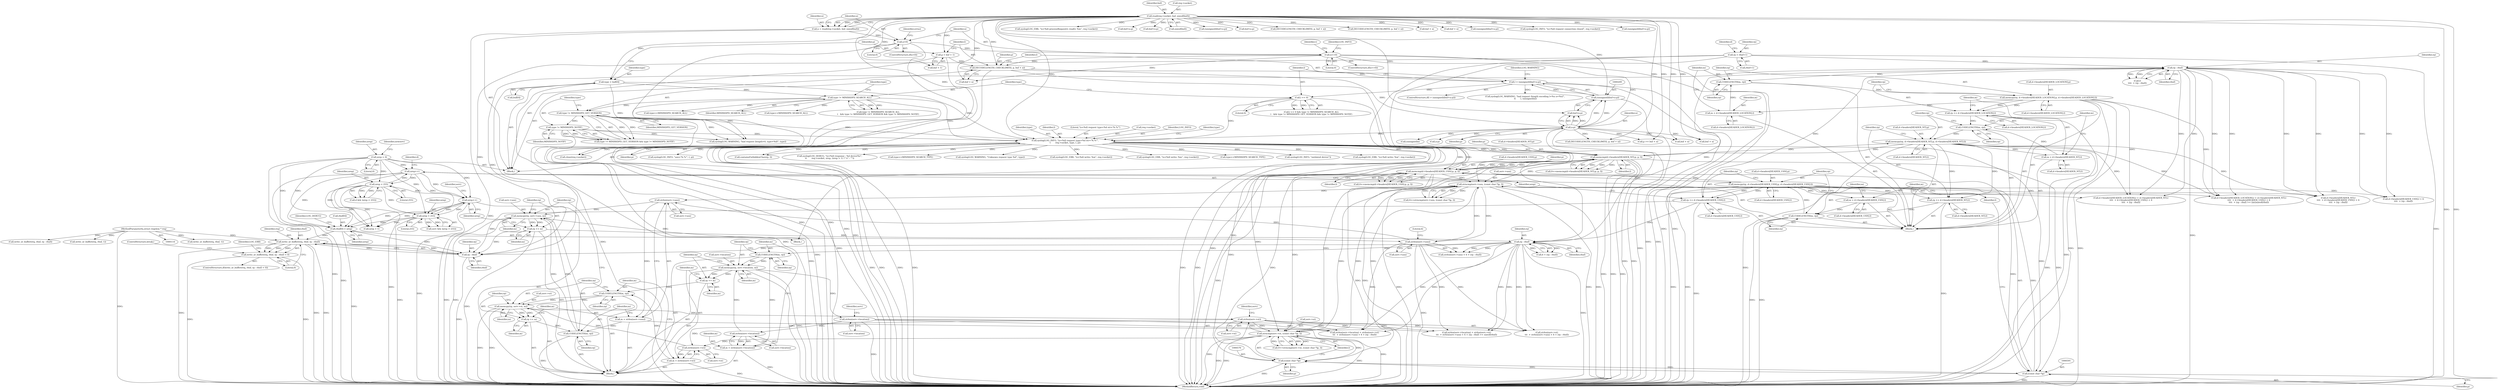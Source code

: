 digraph "0_miniupnp_b238cade9a173c6f751a34acf8ccff838a62aa47@API" {
"1000674" [label="(Call,write_or_buffer(req, rbuf, rp - rbuf))"];
"1000115" [label="(MethodParameterIn,struct reqelem * req)"];
"1000654" [label="(Call,rbuf[0] = nrep)"];
"1000512" [label="(Call,nrep++)"];
"1000310" [label="(Call,nrep < 255)"];
"1000130" [label="(Call,nrep = 0)"];
"1000527" [label="(Call,nrep < 255)"];
"1000652" [label="(Call,nrep++)"];
"1000677" [label="(Call,rp - rbuf)"];
"1000649" [label="(Call,rp += m)"];
"1000643" [label="(Call,memcpy(rp, serv->usn, m))"];
"1000640" [label="(Call,CODELENGTH(m, rp))"];
"1000634" [label="(Call,m = strlen(serv->usn))"];
"1000636" [label="(Call,strlen(serv->usn))"];
"1000586" [label="(Call,strncmp(serv->usn, (const char *)p, l))"];
"1000551" [label="(Call,strlen(serv->usn))"];
"1000590" [label="(Call,(const char *)p)"];
"1000575" [label="(Call,(const char *)p)"];
"1000246" [label="(Call,syslog(LOG_INFO, \"(s=%d) request type=%d str='%.*s'\",\n\t       req->socket, type, l, p))"];
"1000141" [label="(Call,read(req->socket, buf, sizeof(buf)))"];
"1000237" [label="(Call,type != MINISSDPD_NOTIF)"];
"1000234" [label="(Call,type != MINISSDPD_GET_VERSION)"];
"1000230" [label="(Call,type != MINISSDPD_SEARCH_ALL)"];
"1000189" [label="(Call,type = buf[0])"];
"1000226" [label="(Call,l == 0)"];
"1000206" [label="(Call,l > (unsigned)(buf+n-p))"];
"1000199" [label="(Call,DECODELENGTH_CHECKLIMIT(l, p, buf + n))"];
"1000194" [label="(Call,p = buf + 1)"];
"1000174" [label="(Call,n==0)"];
"1000149" [label="(Call,n<0)"];
"1000139" [label="(Call,n = read(req->socket, buf, sizeof(buf)))"];
"1000208" [label="(Call,(unsigned)(buf+n-p))"];
"1000212" [label="(Call,n-p)"];
"1000370" [label="(Call,memcmp(d->headers[HEADER_NT].p, p, l))"];
"1000450" [label="(Call,memcpy(rp, d->headers[HEADER_NT].p, d->headers[HEADER_NT].l))"];
"1000447" [label="(Call,CODELENGTH(m, rp))"];
"1000438" [label="(Call,m = d->headers[HEADER_NT].l)"];
"1000429" [label="(Call,rp += d->headers[HEADER_LOCATION].l)"];
"1000413" [label="(Call,memcpy(rp, d->headers[HEADER_LOCATION].p, d->headers[HEADER_LOCATION].l))"];
"1000410" [label="(Call,CODELENGTH(m, rp))"];
"1000401" [label="(Call,m = d->headers[HEADER_LOCATION].l)"];
"1000354" [label="(Call,rp - rbuf)"];
"1000302" [label="(Call,rp = rbuf+1)"];
"1000503" [label="(Call,rp += d->headers[HEADER_USN].l)"];
"1000487" [label="(Call,memcpy(rp, d->headers[HEADER_USN].p, d->headers[HEADER_USN].l))"];
"1000484" [label="(Call,CODELENGTH(m, rp))"];
"1000475" [label="(Call,m = d->headers[HEADER_USN].l)"];
"1000466" [label="(Call,rp += d->headers[HEADER_NT].l)"];
"1000387" [label="(Call,memcmp(d->headers[HEADER_USN].p, p, l))"];
"1000571" [label="(Call,strncmp(serv->st, (const char *)p, l))"];
"1000546" [label="(Call,strlen(serv->st))"];
"1000625" [label="(Call,memcpy(rp, serv->st, m))"];
"1000622" [label="(Call,CODELENGTH(m, rp))"];
"1000616" [label="(Call,m = strlen(serv->st))"];
"1000618" [label="(Call,strlen(serv->st))"];
"1000613" [label="(Call,rp += m)"];
"1000607" [label="(Call,memcpy(rp, serv->location, m))"];
"1000604" [label="(Call,CODELENGTH(m, rp))"];
"1000598" [label="(Call,m = strlen(serv->location))"];
"1000600" [label="(Call,strlen(serv->location))"];
"1000541" [label="(Call,strlen(serv->location))"];
"1000557" [label="(Call,rp - rbuf)"];
"1000631" [label="(Call,rp += m)"];
"1000673" [label="(Call,write_or_buffer(req, rbuf, rp - rbuf) < 0)"];
"1000503" [label="(Call,rp += d->headers[HEADER_USN].l)"];
"1000303" [label="(Identifier,rp)"];
"1001144" [label="(MethodReturn,void)"];
"1000451" [label="(Identifier,rp)"];
"1000513" [label="(Identifier,nrep)"];
"1000755" [label="(Call,buf + n)"];
"1000400" [label="(Block,)"];
"1000679" [label="(Identifier,rbuf)"];
"1000637" [label="(Call,serv->usn)"];
"1000371" [label="(Call,d->headers[HEADER_NT].p)"];
"1000710" [label="(Call,containsForbiddenChars(p, l))"];
"1000195" [label="(Identifier,p)"];
"1000202" [label="(Call,buf + n)"];
"1000115" [label="(MethodParameterIn,struct reqelem * req)"];
"1000632" [label="(Identifier,rp)"];
"1000598" [label="(Call,m = strlen(serv->location))"];
"1000653" [label="(Identifier,nrep)"];
"1000191" [label="(Call,buf[0])"];
"1000200" [label="(Identifier,l)"];
"1000397" [label="(Call,type==MINISSDPD_SEARCH_ALL)"];
"1000448" [label="(Identifier,m)"];
"1000336" [label="(Call,d->headers[HEADER_NT].l\n\t\t\t\t  + d->headers[HEADER_USN].l + 6\n\t\t\t\t  + (rp - rbuf))"];
"1000616" [label="(Call,m = strlen(serv->st))"];
"1000166" [label="(Call,syslog(LOG_ERR, \"(s=%d) processRequest(): read(): %m\", req->socket))"];
"1000354" [label="(Call,rp - rbuf)"];
"1000466" [label="(Call,rp += d->headers[HEADER_NT].l)"];
"1000572" [label="(Call,serv->st)"];
"1000541" [label="(Call,strlen(serv->location))"];
"1000912" [label="(Call,buf+n-p)"];
"1000578" [label="(Identifier,l)"];
"1000231" [label="(Identifier,type)"];
"1000606" [label="(Identifier,rp)"];
"1000667" [label="(Call,nrep > 1)"];
"1000214" [label="(Identifier,p)"];
"1000515" [label="(Identifier,d)"];
"1000640" [label="(Call,CODELENGTH(m, rp))"];
"1000642" [label="(Identifier,rp)"];
"1000636" [label="(Call,strlen(serv->usn))"];
"1000220" [label="(Call,(unsigned)n)"];
"1000558" [label="(Identifier,rp)"];
"1000689" [label="(ControlStructure,break;)"];
"1000676" [label="(Identifier,rbuf)"];
"1000776" [label="(Call,n-p)"];
"1000328" [label="(Call,d->headers[HEADER_LOCATION].l + d->headers[HEADER_NT].l\n\t\t\t\t  + d->headers[HEADER_USN].l + 6\n\t\t\t\t  + (rp - rbuf))"];
"1000449" [label="(Identifier,rp)"];
"1000176" [label="(Literal,0)"];
"1000774" [label="(Call,buf+n-p)"];
"1000613" [label="(Call,rp += m)"];
"1000308" [label="(Call,d && (nrep < 255))"];
"1000190" [label="(Identifier,type)"];
"1000608" [label="(Identifier,rp)"];
"1000599" [label="(Identifier,m)"];
"1000140" [label="(Identifier,n)"];
"1000658" [label="(Identifier,nrep)"];
"1000512" [label="(Call,nrep++)"];
"1000587" [label="(Call,serv->usn)"];
"1000146" [label="(Call,sizeof(buf))"];
"1000548" [label="(Identifier,serv)"];
"1000241" [label="(Call,syslog(LOG_WARNING, \"bad request (length=0, type=%d)\", type))"];
"1000236" [label="(Identifier,MINISSDPD_GET_VERSION)"];
"1000312" [label="(Literal,255)"];
"1000252" [label="(Identifier,type)"];
"1000593" [label="(Identifier,l)"];
"1000659" [label="(Call,syslog(LOG_DEBUG, \"(s=%d) response : %d device%s\",\n\t\t       req->socket, nrep, (nrep > 1) ? \"s\" : \"\"))"];
"1000145" [label="(Identifier,buf)"];
"1000772" [label="(Call,(unsigned)(buf+n-p))"];
"1000487" [label="(Call,memcpy(rp, d->headers[HEADER_USN].p, d->headers[HEADER_USN].l))"];
"1000553" [label="(Identifier,serv)"];
"1000189" [label="(Call,type = buf[0])"];
"1000674" [label="(Call,write_or_buffer(req, rbuf, rp - rbuf))"];
"1000843" [label="(Call,buf+n-p)"];
"1000832" [label="(Call,DECODELENGTH_CHECKLIMIT(l, p, buf + n))"];
"1000678" [label="(Identifier,rp)"];
"1001094" [label="(Call,write_or_buffer(req, rbuf, 1))"];
"1000365" [label="(Call,type==MINISSDPD_SEARCH_TYPE)"];
"1000623" [label="(Identifier,m)"];
"1000186" [label="(Identifier,t)"];
"1000634" [label="(Call,m = strlen(serv->usn))"];
"1000547" [label="(Call,serv->st)"];
"1000545" [label="(Call,strlen(serv->st)\n\t\t\t  + strlen(serv->usn) + 6 + (rp - rbuf))"];
"1000753" [label="(Call,p >= buf + n)"];
"1000766" [label="(Call,buf + n)"];
"1000228" [label="(Literal,0)"];
"1000569" [label="(Call,0==strncmp(serv->st, (const char *)p, l))"];
"1000156" [label="(Identifier,errno)"];
"1000410" [label="(Call,CODELENGTH(m, rp))"];
"1000605" [label="(Identifier,m)"];
"1000212" [label="(Call,n-p)"];
"1000311" [label="(Identifier,nrep)"];
"1000401" [label="(Call,m = d->headers[HEADER_LOCATION].l)"];
"1000901" [label="(Call,DECODELENGTH_CHECKLIMIT(l, p, buf + n))"];
"1000226" [label="(Call,l == 0)"];
"1000194" [label="(Call,p = buf + 1)"];
"1000430" [label="(Identifier,rp)"];
"1000505" [label="(Call,d->headers[HEADER_USN].l)"];
"1000575" [label="(Call,(const char *)p)"];
"1000179" [label="(Identifier,LOG_INFO)"];
"1000559" [label="(Identifier,rbuf)"];
"1001083" [label="(Call,syslog(LOG_WARNING, \"Unknown request type %d\", type))"];
"1000590" [label="(Call,(const char *)p)"];
"1000630" [label="(Identifier,m)"];
"1000283" [label="(Call,write_or_buffer(req, rbuf, rp - rbuf))"];
"1000649" [label="(Call,rp += m)"];
"1000609" [label="(Call,serv->location)"];
"1000225" [label="(Call,l == 0 && type != MINISSDPD_SEARCH_ALL\n\t   && type != MINISSDPD_GET_VERSION && type != MINISSDPD_NOTIF)"];
"1000525" [label="(Call,serv && (nrep < 255))"];
"1000412" [label="(Identifier,rp)"];
"1000485" [label="(Identifier,m)"];
"1000450" [label="(Call,memcpy(rp, d->headers[HEADER_NT].p, d->headers[HEADER_NT].l))"];
"1000586" [label="(Call,strncmp(serv->usn, (const char *)p, l))"];
"1001063" [label="(Call,write_or_buffer(req, rbuf, 1))"];
"1000422" [label="(Call,d->headers[HEADER_LOCATION].l)"];
"1000253" [label="(Identifier,l)"];
"1000415" [label="(Call,d->headers[HEADER_LOCATION].p)"];
"1000257" [label="(Block,)"];
"1000175" [label="(Identifier,n)"];
"1000344" [label="(Call,d->headers[HEADER_USN].l + 6\n\t\t\t\t  + (rp - rbuf))"];
"1000680" [label="(Literal,0)"];
"1000388" [label="(Call,d->headers[HEADER_USN].p)"];
"1000631" [label="(Call,rp += m)"];
"1000229" [label="(Call,type != MINISSDPD_SEARCH_ALL\n\t   && type != MINISSDPD_GET_VERSION && type != MINISSDPD_NOTIF)"];
"1000151" [label="(Literal,0)"];
"1000672" [label="(ControlStructure,if(write_or_buffer(req, rbuf, rp - rbuf) < 0))"];
"1000529" [label="(Literal,255)"];
"1000248" [label="(Literal,\"(s=%d) request type=%d str='%.*s'\")"];
"1000130" [label="(Call,nrep = 0)"];
"1000396" [label="(Identifier,l)"];
"1000132" [label="(Literal,0)"];
"1000205" [label="(ControlStructure,if(l > (unsigned)(buf+n-p)))"];
"1000217" [label="(Identifier,LOG_WARNING)"];
"1000551" [label="(Call,strlen(serv->usn))"];
"1000527" [label="(Call,nrep < 255)"];
"1000594" [label="(Call,type==MINISSDPD_SEARCH_ALL)"];
"1000302" [label="(Call,rp = rbuf+1)"];
"1000633" [label="(Identifier,m)"];
"1000597" [label="(Block,)"];
"1000600" [label="(Call,strlen(serv->location))"];
"1000370" [label="(Call,memcmp(d->headers[HEADER_NT].p, p, l))"];
"1000238" [label="(Identifier,type)"];
"1000601" [label="(Call,serv->location)"];
"1000556" [label="(Literal,6)"];
"1000584" [label="(Call,0==strncmp(serv->usn, (const char *)p, l))"];
"1000835" [label="(Call,buf + n)"];
"1000304" [label="(Call,rbuf+1)"];
"1000131" [label="(Identifier,nrep)"];
"1000438" [label="(Call,m = d->headers[HEADER_NT].l)"];
"1000230" [label="(Call,type != MINISSDPD_SEARCH_ALL)"];
"1000645" [label="(Call,serv->usn)"];
"1000660" [label="(Identifier,LOG_DEBUG)"];
"1000150" [label="(Identifier,n)"];
"1000476" [label="(Identifier,m)"];
"1000904" [label="(Call,buf + n)"];
"1000617" [label="(Identifier,m)"];
"1000227" [label="(Identifier,l)"];
"1000411" [label="(Identifier,m)"];
"1000429" [label="(Call,rp += d->headers[HEADER_LOCATION].l)"];
"1000486" [label="(Identifier,rp)"];
"1000201" [label="(Identifier,p)"];
"1000196" [label="(Call,buf + 1)"];
"1000540" [label="(Call,strlen(serv->location) + strlen(serv->st)\n\t\t\t  + strlen(serv->usn) + 6 + (rp - rbuf))"];
"1000368" [label="(Call,0==memcmp(d->headers[HEADER_NT].p, p, l))"];
"1000249" [label="(Call,req->socket)"];
"1001100" [label="(Call,syslog(LOG_ERR, \"(s=%d) write: %m\", req->socket))"];
"1000174" [label="(Call,n==0)"];
"1000310" [label="(Call,nrep < 255)"];
"1000206" [label="(Call,l > (unsigned)(buf+n-p))"];
"1000327" [label="(Call,d->headers[HEADER_LOCATION].l + d->headers[HEADER_NT].l\n\t\t\t\t  + d->headers[HEADER_USN].l + 6\n\t\t\t\t  + (rp - rbuf) >= (int)sizeof(rbuf))"];
"1000607" [label="(Call,memcpy(rp, serv->location, m))"];
"1000577" [label="(Identifier,p)"];
"1000141" [label="(Call,read(req->socket, buf, sizeof(buf)))"];
"1000452" [label="(Call,d->headers[HEADER_NT].p)"];
"1000247" [label="(Identifier,LOG_INFO)"];
"1000440" [label="(Call,d->headers[HEADER_NT].l)"];
"1000403" [label="(Call,d->headers[HEADER_LOCATION].l)"];
"1000618" [label="(Call,strlen(serv->st))"];
"1000378" [label="(Identifier,p)"];
"1000395" [label="(Identifier,p)"];
"1000148" [label="(ControlStructure,if(n<0))"];
"1000542" [label="(Call,serv->location)"];
"1000675" [label="(Identifier,req)"];
"1000650" [label="(Identifier,rp)"];
"1000173" [label="(ControlStructure,if(n==0))"];
"1000622" [label="(Call,CODELENGTH(m, rp))"];
"1000246" [label="(Call,syslog(LOG_INFO, \"(s=%d) request type=%d str='%.*s'\",\n\t       req->socket, type, l, p))"];
"1000604" [label="(Call,CODELENGTH(m, rp))"];
"1000555" [label="(Call,6 + (rp - rbuf))"];
"1000467" [label="(Identifier,rp)"];
"1000673" [label="(Call,write_or_buffer(req, rbuf, rp - rbuf) < 0)"];
"1000385" [label="(Call,0==memcmp(d->headers[HEADER_USN].p, p, l))"];
"1000641" [label="(Identifier,m)"];
"1000232" [label="(Identifier,MINISSDPD_SEARCH_ALL)"];
"1000624" [label="(Identifier,rp)"];
"1001069" [label="(Call,syslog(LOG_ERR, \"(s=%d) write: %m\", req->socket))"];
"1000233" [label="(Call,type != MINISSDPD_GET_VERSION && type != MINISSDPD_NOTIF)"];
"1000210" [label="(Call,buf+n-p)"];
"1000571" [label="(Call,strncmp(serv->st, (const char *)p, l))"];
"1000235" [label="(Identifier,type)"];
"1000566" [label="(Call,type==MINISSDPD_SEARCH_TYPE)"];
"1000321" [label="(Call,syslog(LOG_INFO, \"outdated device\"))"];
"1000459" [label="(Call,d->headers[HEADER_NT].l)"];
"1000402" [label="(Identifier,m)"];
"1000614" [label="(Identifier,rp)"];
"1000643" [label="(Call,memcpy(rp, serv->usn, m))"];
"1000199" [label="(Call,DECODELENGTH_CHECKLIMIT(l, p, buf + n))"];
"1000654" [label="(Call,rbuf[0] = nrep)"];
"1000447" [label="(Call,CODELENGTH(m, rp))"];
"1000309" [label="(Identifier,d)"];
"1000627" [label="(Call,serv->st)"];
"1000139" [label="(Call,n = read(req->socket, buf, sizeof(buf)))"];
"1000387" [label="(Call,memcmp(d->headers[HEADER_USN].p, p, l))"];
"1000841" [label="(Call,(unsigned)(buf+n-p))"];
"1000557" [label="(Call,rp - rbuf)"];
"1000468" [label="(Call,d->headers[HEADER_NT].l)"];
"1000484" [label="(Call,CODELENGTH(m, rp))"];
"1000539" [label="(Call,strlen(serv->location) + strlen(serv->st)\n\t\t\t  + strlen(serv->usn) + 6 + (rp - rbuf) >= sizeof(rbuf))"];
"1000352" [label="(Call,6\n\t\t\t\t  + (rp - rbuf))"];
"1000655" [label="(Call,rbuf[0])"];
"1000475" [label="(Call,m = d->headers[HEADER_USN].l)"];
"1000239" [label="(Identifier,MINISSDPD_NOTIF)"];
"1000531" [label="(Identifier,serv)"];
"1000178" [label="(Call,syslog(LOG_INFO, \"(s=%d) request connection closed\", req->socket))"];
"1000216" [label="(Call,syslog(LOG_WARNING, \"bad request (length encoding l=%u n=%u)\",\n \t\t       l, (unsigned)n))"];
"1000207" [label="(Identifier,l)"];
"1000644" [label="(Identifier,rp)"];
"1000136" [label="(Identifier,newserv)"];
"1000550" [label="(Call,strlen(serv->usn) + 6 + (rp - rbuf))"];
"1000413" [label="(Call,memcpy(rp, d->headers[HEADER_LOCATION].p, d->headers[HEADER_LOCATION].l))"];
"1000625" [label="(Call,memcpy(rp, serv->st, m))"];
"1000116" [label="(Block,)"];
"1000291" [label="(Call,syslog(LOG_ERR, \"(s=%d) write: %m\", req->socket))"];
"1000677" [label="(Call,rp - rbuf)"];
"1000592" [label="(Identifier,p)"];
"1001133" [label="(Call,close(req->socket))"];
"1000379" [label="(Identifier,l)"];
"1000142" [label="(Call,req->socket)"];
"1000208" [label="(Call,(unsigned)(buf+n-p))"];
"1000612" [label="(Identifier,m)"];
"1000552" [label="(Call,serv->usn)"];
"1000763" [label="(Call,DECODELENGTH_CHECKLIMIT(l, p, buf + n))"];
"1000619" [label="(Call,serv->st)"];
"1000414" [label="(Identifier,rp)"];
"1000254" [label="(Identifier,p)"];
"1000648" [label="(Identifier,m)"];
"1000355" [label="(Identifier,rp)"];
"1000234" [label="(Call,type != MINISSDPD_GET_VERSION)"];
"1000793" [label="(Call,syslog(LOG_INFO, \"usn='%.*s'\", l, p))"];
"1000237" [label="(Call,type != MINISSDPD_NOTIF)"];
"1000626" [label="(Identifier,rp)"];
"1000213" [label="(Identifier,n)"];
"1000683" [label="(Identifier,LOG_ERR)"];
"1000431" [label="(Call,d->headers[HEADER_LOCATION].l)"];
"1000439" [label="(Identifier,m)"];
"1000489" [label="(Call,d->headers[HEADER_USN].p)"];
"1000910" [label="(Call,(unsigned)(buf+n-p))"];
"1000504" [label="(Identifier,rp)"];
"1000528" [label="(Identifier,nrep)"];
"1000652" [label="(Call,nrep++)"];
"1000546" [label="(Call,strlen(serv->st))"];
"1000149" [label="(Call,n<0)"];
"1000256" [label="(Identifier,type)"];
"1000635" [label="(Identifier,m)"];
"1000615" [label="(Identifier,m)"];
"1000477" [label="(Call,d->headers[HEADER_USN].l)"];
"1000496" [label="(Call,d->headers[HEADER_USN].l)"];
"1000488" [label="(Identifier,rp)"];
"1000356" [label="(Identifier,rbuf)"];
"1000651" [label="(Identifier,m)"];
"1000674" -> "1000673"  [label="AST: "];
"1000674" -> "1000677"  [label="CFG: "];
"1000675" -> "1000674"  [label="AST: "];
"1000676" -> "1000674"  [label="AST: "];
"1000677" -> "1000674"  [label="AST: "];
"1000680" -> "1000674"  [label="CFG: "];
"1000674" -> "1001144"  [label="DDG: "];
"1000674" -> "1001144"  [label="DDG: "];
"1000674" -> "1001144"  [label="DDG: "];
"1000674" -> "1000673"  [label="DDG: "];
"1000674" -> "1000673"  [label="DDG: "];
"1000674" -> "1000673"  [label="DDG: "];
"1000115" -> "1000674"  [label="DDG: "];
"1000654" -> "1000674"  [label="DDG: "];
"1000677" -> "1000674"  [label="DDG: "];
"1000677" -> "1000674"  [label="DDG: "];
"1000115" -> "1000114"  [label="AST: "];
"1000115" -> "1001144"  [label="DDG: "];
"1000115" -> "1000283"  [label="DDG: "];
"1000115" -> "1001063"  [label="DDG: "];
"1000115" -> "1001094"  [label="DDG: "];
"1000654" -> "1000257"  [label="AST: "];
"1000654" -> "1000658"  [label="CFG: "];
"1000655" -> "1000654"  [label="AST: "];
"1000658" -> "1000654"  [label="AST: "];
"1000660" -> "1000654"  [label="CFG: "];
"1000654" -> "1001144"  [label="DDG: "];
"1000512" -> "1000654"  [label="DDG: "];
"1000527" -> "1000654"  [label="DDG: "];
"1000310" -> "1000654"  [label="DDG: "];
"1000652" -> "1000654"  [label="DDG: "];
"1000130" -> "1000654"  [label="DDG: "];
"1000654" -> "1000677"  [label="DDG: "];
"1000512" -> "1000400"  [label="AST: "];
"1000512" -> "1000513"  [label="CFG: "];
"1000513" -> "1000512"  [label="AST: "];
"1000515" -> "1000512"  [label="CFG: "];
"1000512" -> "1001144"  [label="DDG: "];
"1000512" -> "1000310"  [label="DDG: "];
"1000310" -> "1000512"  [label="DDG: "];
"1000130" -> "1000512"  [label="DDG: "];
"1000512" -> "1000527"  [label="DDG: "];
"1000512" -> "1000652"  [label="DDG: "];
"1000512" -> "1000667"  [label="DDG: "];
"1000310" -> "1000308"  [label="AST: "];
"1000310" -> "1000312"  [label="CFG: "];
"1000311" -> "1000310"  [label="AST: "];
"1000312" -> "1000310"  [label="AST: "];
"1000308" -> "1000310"  [label="CFG: "];
"1000310" -> "1001144"  [label="DDG: "];
"1000310" -> "1000308"  [label="DDG: "];
"1000310" -> "1000308"  [label="DDG: "];
"1000130" -> "1000310"  [label="DDG: "];
"1000310" -> "1000527"  [label="DDG: "];
"1000310" -> "1000652"  [label="DDG: "];
"1000310" -> "1000667"  [label="DDG: "];
"1000130" -> "1000116"  [label="AST: "];
"1000130" -> "1000132"  [label="CFG: "];
"1000131" -> "1000130"  [label="AST: "];
"1000132" -> "1000130"  [label="AST: "];
"1000136" -> "1000130"  [label="CFG: "];
"1000130" -> "1001144"  [label="DDG: "];
"1000130" -> "1000527"  [label="DDG: "];
"1000130" -> "1000652"  [label="DDG: "];
"1000130" -> "1000667"  [label="DDG: "];
"1000527" -> "1000525"  [label="AST: "];
"1000527" -> "1000529"  [label="CFG: "];
"1000528" -> "1000527"  [label="AST: "];
"1000529" -> "1000527"  [label="AST: "];
"1000525" -> "1000527"  [label="CFG: "];
"1000527" -> "1001144"  [label="DDG: "];
"1000527" -> "1000525"  [label="DDG: "];
"1000527" -> "1000525"  [label="DDG: "];
"1000652" -> "1000527"  [label="DDG: "];
"1000527" -> "1000652"  [label="DDG: "];
"1000527" -> "1000667"  [label="DDG: "];
"1000652" -> "1000597"  [label="AST: "];
"1000652" -> "1000653"  [label="CFG: "];
"1000653" -> "1000652"  [label="AST: "];
"1000531" -> "1000652"  [label="CFG: "];
"1000652" -> "1001144"  [label="DDG: "];
"1000652" -> "1000667"  [label="DDG: "];
"1000677" -> "1000679"  [label="CFG: "];
"1000678" -> "1000677"  [label="AST: "];
"1000679" -> "1000677"  [label="AST: "];
"1000677" -> "1001144"  [label="DDG: "];
"1000649" -> "1000677"  [label="DDG: "];
"1000302" -> "1000677"  [label="DDG: "];
"1000557" -> "1000677"  [label="DDG: "];
"1000503" -> "1000677"  [label="DDG: "];
"1000354" -> "1000677"  [label="DDG: "];
"1000649" -> "1000597"  [label="AST: "];
"1000649" -> "1000651"  [label="CFG: "];
"1000650" -> "1000649"  [label="AST: "];
"1000651" -> "1000649"  [label="AST: "];
"1000653" -> "1000649"  [label="CFG: "];
"1000649" -> "1001144"  [label="DDG: "];
"1000649" -> "1000557"  [label="DDG: "];
"1000643" -> "1000649"  [label="DDG: "];
"1000643" -> "1000649"  [label="DDG: "];
"1000643" -> "1000597"  [label="AST: "];
"1000643" -> "1000648"  [label="CFG: "];
"1000644" -> "1000643"  [label="AST: "];
"1000645" -> "1000643"  [label="AST: "];
"1000648" -> "1000643"  [label="AST: "];
"1000650" -> "1000643"  [label="CFG: "];
"1000643" -> "1001144"  [label="DDG: "];
"1000643" -> "1001144"  [label="DDG: "];
"1000643" -> "1000551"  [label="DDG: "];
"1000640" -> "1000643"  [label="DDG: "];
"1000640" -> "1000643"  [label="DDG: "];
"1000636" -> "1000643"  [label="DDG: "];
"1000640" -> "1000597"  [label="AST: "];
"1000640" -> "1000642"  [label="CFG: "];
"1000641" -> "1000640"  [label="AST: "];
"1000642" -> "1000640"  [label="AST: "];
"1000644" -> "1000640"  [label="CFG: "];
"1000640" -> "1001144"  [label="DDG: "];
"1000634" -> "1000640"  [label="DDG: "];
"1000631" -> "1000640"  [label="DDG: "];
"1000634" -> "1000597"  [label="AST: "];
"1000634" -> "1000636"  [label="CFG: "];
"1000635" -> "1000634"  [label="AST: "];
"1000636" -> "1000634"  [label="AST: "];
"1000641" -> "1000634"  [label="CFG: "];
"1000634" -> "1001144"  [label="DDG: "];
"1000636" -> "1000634"  [label="DDG: "];
"1000636" -> "1000637"  [label="CFG: "];
"1000637" -> "1000636"  [label="AST: "];
"1000586" -> "1000636"  [label="DDG: "];
"1000551" -> "1000636"  [label="DDG: "];
"1000586" -> "1000584"  [label="AST: "];
"1000586" -> "1000593"  [label="CFG: "];
"1000587" -> "1000586"  [label="AST: "];
"1000590" -> "1000586"  [label="AST: "];
"1000593" -> "1000586"  [label="AST: "];
"1000584" -> "1000586"  [label="CFG: "];
"1000586" -> "1001144"  [label="DDG: "];
"1000586" -> "1001144"  [label="DDG: "];
"1000586" -> "1001144"  [label="DDG: "];
"1000586" -> "1000551"  [label="DDG: "];
"1000586" -> "1000571"  [label="DDG: "];
"1000586" -> "1000584"  [label="DDG: "];
"1000586" -> "1000584"  [label="DDG: "];
"1000586" -> "1000584"  [label="DDG: "];
"1000551" -> "1000586"  [label="DDG: "];
"1000590" -> "1000586"  [label="DDG: "];
"1000387" -> "1000586"  [label="DDG: "];
"1000246" -> "1000586"  [label="DDG: "];
"1000370" -> "1000586"  [label="DDG: "];
"1000571" -> "1000586"  [label="DDG: "];
"1000551" -> "1000550"  [label="AST: "];
"1000551" -> "1000552"  [label="CFG: "];
"1000552" -> "1000551"  [label="AST: "];
"1000556" -> "1000551"  [label="CFG: "];
"1000551" -> "1001144"  [label="DDG: "];
"1000551" -> "1000539"  [label="DDG: "];
"1000551" -> "1000540"  [label="DDG: "];
"1000551" -> "1000545"  [label="DDG: "];
"1000551" -> "1000550"  [label="DDG: "];
"1000590" -> "1000592"  [label="CFG: "];
"1000591" -> "1000590"  [label="AST: "];
"1000592" -> "1000590"  [label="AST: "];
"1000593" -> "1000590"  [label="CFG: "];
"1000590" -> "1001144"  [label="DDG: "];
"1000590" -> "1000575"  [label="DDG: "];
"1000575" -> "1000590"  [label="DDG: "];
"1000246" -> "1000590"  [label="DDG: "];
"1000370" -> "1000590"  [label="DDG: "];
"1000387" -> "1000590"  [label="DDG: "];
"1000575" -> "1000571"  [label="AST: "];
"1000575" -> "1000577"  [label="CFG: "];
"1000576" -> "1000575"  [label="AST: "];
"1000577" -> "1000575"  [label="AST: "];
"1000578" -> "1000575"  [label="CFG: "];
"1000575" -> "1001144"  [label="DDG: "];
"1000575" -> "1000571"  [label="DDG: "];
"1000246" -> "1000575"  [label="DDG: "];
"1000370" -> "1000575"  [label="DDG: "];
"1000387" -> "1000575"  [label="DDG: "];
"1000246" -> "1000116"  [label="AST: "];
"1000246" -> "1000254"  [label="CFG: "];
"1000247" -> "1000246"  [label="AST: "];
"1000248" -> "1000246"  [label="AST: "];
"1000249" -> "1000246"  [label="AST: "];
"1000252" -> "1000246"  [label="AST: "];
"1000253" -> "1000246"  [label="AST: "];
"1000254" -> "1000246"  [label="AST: "];
"1000256" -> "1000246"  [label="CFG: "];
"1000246" -> "1001144"  [label="DDG: "];
"1000246" -> "1001144"  [label="DDG: "];
"1000246" -> "1001144"  [label="DDG: "];
"1000246" -> "1001144"  [label="DDG: "];
"1000246" -> "1001144"  [label="DDG: "];
"1000246" -> "1001144"  [label="DDG: "];
"1000141" -> "1000246"  [label="DDG: "];
"1000237" -> "1000246"  [label="DDG: "];
"1000230" -> "1000246"  [label="DDG: "];
"1000234" -> "1000246"  [label="DDG: "];
"1000189" -> "1000246"  [label="DDG: "];
"1000226" -> "1000246"  [label="DDG: "];
"1000212" -> "1000246"  [label="DDG: "];
"1000246" -> "1000291"  [label="DDG: "];
"1000246" -> "1000321"  [label="DDG: "];
"1000246" -> "1000365"  [label="DDG: "];
"1000246" -> "1000370"  [label="DDG: "];
"1000246" -> "1000370"  [label="DDG: "];
"1000246" -> "1000387"  [label="DDG: "];
"1000246" -> "1000387"  [label="DDG: "];
"1000246" -> "1000566"  [label="DDG: "];
"1000246" -> "1000571"  [label="DDG: "];
"1000246" -> "1000659"  [label="DDG: "];
"1000246" -> "1000710"  [label="DDG: "];
"1000246" -> "1000710"  [label="DDG: "];
"1000246" -> "1000793"  [label="DDG: "];
"1000246" -> "1001069"  [label="DDG: "];
"1000246" -> "1001083"  [label="DDG: "];
"1000246" -> "1001100"  [label="DDG: "];
"1000246" -> "1001133"  [label="DDG: "];
"1000141" -> "1000139"  [label="AST: "];
"1000141" -> "1000146"  [label="CFG: "];
"1000142" -> "1000141"  [label="AST: "];
"1000145" -> "1000141"  [label="AST: "];
"1000146" -> "1000141"  [label="AST: "];
"1000139" -> "1000141"  [label="CFG: "];
"1000141" -> "1001144"  [label="DDG: "];
"1000141" -> "1001144"  [label="DDG: "];
"1000141" -> "1000139"  [label="DDG: "];
"1000141" -> "1000139"  [label="DDG: "];
"1000141" -> "1000166"  [label="DDG: "];
"1000141" -> "1000178"  [label="DDG: "];
"1000141" -> "1000189"  [label="DDG: "];
"1000141" -> "1000194"  [label="DDG: "];
"1000141" -> "1000196"  [label="DDG: "];
"1000141" -> "1000199"  [label="DDG: "];
"1000141" -> "1000202"  [label="DDG: "];
"1000141" -> "1000208"  [label="DDG: "];
"1000141" -> "1000210"  [label="DDG: "];
"1000141" -> "1000753"  [label="DDG: "];
"1000141" -> "1000755"  [label="DDG: "];
"1000141" -> "1000763"  [label="DDG: "];
"1000141" -> "1000766"  [label="DDG: "];
"1000141" -> "1000772"  [label="DDG: "];
"1000141" -> "1000774"  [label="DDG: "];
"1000141" -> "1000832"  [label="DDG: "];
"1000141" -> "1000835"  [label="DDG: "];
"1000141" -> "1000841"  [label="DDG: "];
"1000141" -> "1000843"  [label="DDG: "];
"1000141" -> "1000901"  [label="DDG: "];
"1000141" -> "1000904"  [label="DDG: "];
"1000141" -> "1000910"  [label="DDG: "];
"1000141" -> "1000912"  [label="DDG: "];
"1000141" -> "1001133"  [label="DDG: "];
"1000237" -> "1000233"  [label="AST: "];
"1000237" -> "1000239"  [label="CFG: "];
"1000238" -> "1000237"  [label="AST: "];
"1000239" -> "1000237"  [label="AST: "];
"1000233" -> "1000237"  [label="CFG: "];
"1000237" -> "1001144"  [label="DDG: "];
"1000237" -> "1000233"  [label="DDG: "];
"1000237" -> "1000233"  [label="DDG: "];
"1000234" -> "1000237"  [label="DDG: "];
"1000237" -> "1000241"  [label="DDG: "];
"1000234" -> "1000233"  [label="AST: "];
"1000234" -> "1000236"  [label="CFG: "];
"1000235" -> "1000234"  [label="AST: "];
"1000236" -> "1000234"  [label="AST: "];
"1000238" -> "1000234"  [label="CFG: "];
"1000233" -> "1000234"  [label="CFG: "];
"1000234" -> "1001144"  [label="DDG: "];
"1000234" -> "1000233"  [label="DDG: "];
"1000234" -> "1000233"  [label="DDG: "];
"1000230" -> "1000234"  [label="DDG: "];
"1000234" -> "1000241"  [label="DDG: "];
"1000230" -> "1000229"  [label="AST: "];
"1000230" -> "1000232"  [label="CFG: "];
"1000231" -> "1000230"  [label="AST: "];
"1000232" -> "1000230"  [label="AST: "];
"1000235" -> "1000230"  [label="CFG: "];
"1000229" -> "1000230"  [label="CFG: "];
"1000230" -> "1001144"  [label="DDG: "];
"1000230" -> "1000229"  [label="DDG: "];
"1000230" -> "1000229"  [label="DDG: "];
"1000189" -> "1000230"  [label="DDG: "];
"1000230" -> "1000241"  [label="DDG: "];
"1000230" -> "1000397"  [label="DDG: "];
"1000230" -> "1000594"  [label="DDG: "];
"1000189" -> "1000116"  [label="AST: "];
"1000189" -> "1000191"  [label="CFG: "];
"1000190" -> "1000189"  [label="AST: "];
"1000191" -> "1000189"  [label="AST: "];
"1000195" -> "1000189"  [label="CFG: "];
"1000189" -> "1001144"  [label="DDG: "];
"1000189" -> "1001144"  [label="DDG: "];
"1000189" -> "1000241"  [label="DDG: "];
"1000226" -> "1000225"  [label="AST: "];
"1000226" -> "1000228"  [label="CFG: "];
"1000227" -> "1000226"  [label="AST: "];
"1000228" -> "1000226"  [label="AST: "];
"1000231" -> "1000226"  [label="CFG: "];
"1000225" -> "1000226"  [label="CFG: "];
"1000226" -> "1001144"  [label="DDG: "];
"1000226" -> "1000225"  [label="DDG: "];
"1000226" -> "1000225"  [label="DDG: "];
"1000206" -> "1000226"  [label="DDG: "];
"1000206" -> "1000205"  [label="AST: "];
"1000206" -> "1000208"  [label="CFG: "];
"1000207" -> "1000206"  [label="AST: "];
"1000208" -> "1000206"  [label="AST: "];
"1000217" -> "1000206"  [label="CFG: "];
"1000227" -> "1000206"  [label="CFG: "];
"1000206" -> "1001144"  [label="DDG: "];
"1000206" -> "1001144"  [label="DDG: "];
"1000199" -> "1000206"  [label="DDG: "];
"1000208" -> "1000206"  [label="DDG: "];
"1000206" -> "1000216"  [label="DDG: "];
"1000199" -> "1000116"  [label="AST: "];
"1000199" -> "1000202"  [label="CFG: "];
"1000200" -> "1000199"  [label="AST: "];
"1000201" -> "1000199"  [label="AST: "];
"1000202" -> "1000199"  [label="AST: "];
"1000207" -> "1000199"  [label="CFG: "];
"1000199" -> "1001144"  [label="DDG: "];
"1000199" -> "1001144"  [label="DDG: "];
"1000194" -> "1000199"  [label="DDG: "];
"1000174" -> "1000199"  [label="DDG: "];
"1000199" -> "1000212"  [label="DDG: "];
"1000194" -> "1000116"  [label="AST: "];
"1000194" -> "1000196"  [label="CFG: "];
"1000195" -> "1000194"  [label="AST: "];
"1000196" -> "1000194"  [label="AST: "];
"1000200" -> "1000194"  [label="CFG: "];
"1000194" -> "1001144"  [label="DDG: "];
"1000174" -> "1000173"  [label="AST: "];
"1000174" -> "1000176"  [label="CFG: "];
"1000175" -> "1000174"  [label="AST: "];
"1000176" -> "1000174"  [label="AST: "];
"1000179" -> "1000174"  [label="CFG: "];
"1000186" -> "1000174"  [label="CFG: "];
"1000174" -> "1001144"  [label="DDG: "];
"1000174" -> "1001144"  [label="DDG: "];
"1000149" -> "1000174"  [label="DDG: "];
"1000174" -> "1000202"  [label="DDG: "];
"1000174" -> "1000212"  [label="DDG: "];
"1000149" -> "1000148"  [label="AST: "];
"1000149" -> "1000151"  [label="CFG: "];
"1000150" -> "1000149"  [label="AST: "];
"1000151" -> "1000149"  [label="AST: "];
"1000156" -> "1000149"  [label="CFG: "];
"1000175" -> "1000149"  [label="CFG: "];
"1000149" -> "1001144"  [label="DDG: "];
"1000149" -> "1001144"  [label="DDG: "];
"1000139" -> "1000149"  [label="DDG: "];
"1000139" -> "1000116"  [label="AST: "];
"1000140" -> "1000139"  [label="AST: "];
"1000150" -> "1000139"  [label="CFG: "];
"1000139" -> "1001144"  [label="DDG: "];
"1000208" -> "1000210"  [label="CFG: "];
"1000209" -> "1000208"  [label="AST: "];
"1000210" -> "1000208"  [label="AST: "];
"1000208" -> "1001144"  [label="DDG: "];
"1000212" -> "1000208"  [label="DDG: "];
"1000212" -> "1000208"  [label="DDG: "];
"1000212" -> "1000210"  [label="AST: "];
"1000212" -> "1000214"  [label="CFG: "];
"1000213" -> "1000212"  [label="AST: "];
"1000214" -> "1000212"  [label="AST: "];
"1000210" -> "1000212"  [label="CFG: "];
"1000212" -> "1001144"  [label="DDG: "];
"1000212" -> "1001144"  [label="DDG: "];
"1000212" -> "1000210"  [label="DDG: "];
"1000212" -> "1000210"  [label="DDG: "];
"1000212" -> "1000220"  [label="DDG: "];
"1000212" -> "1000753"  [label="DDG: "];
"1000212" -> "1000755"  [label="DDG: "];
"1000212" -> "1000763"  [label="DDG: "];
"1000212" -> "1000766"  [label="DDG: "];
"1000212" -> "1000776"  [label="DDG: "];
"1000370" -> "1000368"  [label="AST: "];
"1000370" -> "1000379"  [label="CFG: "];
"1000371" -> "1000370"  [label="AST: "];
"1000378" -> "1000370"  [label="AST: "];
"1000379" -> "1000370"  [label="AST: "];
"1000368" -> "1000370"  [label="CFG: "];
"1000370" -> "1001144"  [label="DDG: "];
"1000370" -> "1001144"  [label="DDG: "];
"1000370" -> "1001144"  [label="DDG: "];
"1000370" -> "1000368"  [label="DDG: "];
"1000370" -> "1000368"  [label="DDG: "];
"1000370" -> "1000368"  [label="DDG: "];
"1000450" -> "1000370"  [label="DDG: "];
"1000387" -> "1000370"  [label="DDG: "];
"1000387" -> "1000370"  [label="DDG: "];
"1000370" -> "1000387"  [label="DDG: "];
"1000370" -> "1000387"  [label="DDG: "];
"1000370" -> "1000450"  [label="DDG: "];
"1000370" -> "1000571"  [label="DDG: "];
"1000450" -> "1000400"  [label="AST: "];
"1000450" -> "1000459"  [label="CFG: "];
"1000451" -> "1000450"  [label="AST: "];
"1000452" -> "1000450"  [label="AST: "];
"1000459" -> "1000450"  [label="AST: "];
"1000467" -> "1000450"  [label="CFG: "];
"1000450" -> "1001144"  [label="DDG: "];
"1000450" -> "1001144"  [label="DDG: "];
"1000450" -> "1000327"  [label="DDG: "];
"1000450" -> "1000328"  [label="DDG: "];
"1000450" -> "1000336"  [label="DDG: "];
"1000450" -> "1000438"  [label="DDG: "];
"1000447" -> "1000450"  [label="DDG: "];
"1000450" -> "1000466"  [label="DDG: "];
"1000450" -> "1000466"  [label="DDG: "];
"1000447" -> "1000400"  [label="AST: "];
"1000447" -> "1000449"  [label="CFG: "];
"1000448" -> "1000447"  [label="AST: "];
"1000449" -> "1000447"  [label="AST: "];
"1000451" -> "1000447"  [label="CFG: "];
"1000438" -> "1000447"  [label="DDG: "];
"1000429" -> "1000447"  [label="DDG: "];
"1000438" -> "1000400"  [label="AST: "];
"1000438" -> "1000440"  [label="CFG: "];
"1000439" -> "1000438"  [label="AST: "];
"1000440" -> "1000438"  [label="AST: "];
"1000448" -> "1000438"  [label="CFG: "];
"1000429" -> "1000400"  [label="AST: "];
"1000429" -> "1000431"  [label="CFG: "];
"1000430" -> "1000429"  [label="AST: "];
"1000431" -> "1000429"  [label="AST: "];
"1000439" -> "1000429"  [label="CFG: "];
"1000429" -> "1001144"  [label="DDG: "];
"1000413" -> "1000429"  [label="DDG: "];
"1000413" -> "1000429"  [label="DDG: "];
"1000413" -> "1000400"  [label="AST: "];
"1000413" -> "1000422"  [label="CFG: "];
"1000414" -> "1000413"  [label="AST: "];
"1000415" -> "1000413"  [label="AST: "];
"1000422" -> "1000413"  [label="AST: "];
"1000430" -> "1000413"  [label="CFG: "];
"1000413" -> "1001144"  [label="DDG: "];
"1000413" -> "1001144"  [label="DDG: "];
"1000413" -> "1000327"  [label="DDG: "];
"1000413" -> "1000328"  [label="DDG: "];
"1000413" -> "1000401"  [label="DDG: "];
"1000410" -> "1000413"  [label="DDG: "];
"1000410" -> "1000400"  [label="AST: "];
"1000410" -> "1000412"  [label="CFG: "];
"1000411" -> "1000410"  [label="AST: "];
"1000412" -> "1000410"  [label="AST: "];
"1000414" -> "1000410"  [label="CFG: "];
"1000401" -> "1000410"  [label="DDG: "];
"1000354" -> "1000410"  [label="DDG: "];
"1000401" -> "1000400"  [label="AST: "];
"1000401" -> "1000403"  [label="CFG: "];
"1000402" -> "1000401"  [label="AST: "];
"1000403" -> "1000401"  [label="AST: "];
"1000411" -> "1000401"  [label="CFG: "];
"1000354" -> "1000352"  [label="AST: "];
"1000354" -> "1000356"  [label="CFG: "];
"1000355" -> "1000354"  [label="AST: "];
"1000356" -> "1000354"  [label="AST: "];
"1000352" -> "1000354"  [label="CFG: "];
"1000354" -> "1001144"  [label="DDG: "];
"1000354" -> "1000327"  [label="DDG: "];
"1000354" -> "1000327"  [label="DDG: "];
"1000354" -> "1000328"  [label="DDG: "];
"1000354" -> "1000328"  [label="DDG: "];
"1000354" -> "1000336"  [label="DDG: "];
"1000354" -> "1000336"  [label="DDG: "];
"1000354" -> "1000344"  [label="DDG: "];
"1000354" -> "1000344"  [label="DDG: "];
"1000354" -> "1000352"  [label="DDG: "];
"1000354" -> "1000352"  [label="DDG: "];
"1000302" -> "1000354"  [label="DDG: "];
"1000503" -> "1000354"  [label="DDG: "];
"1000354" -> "1000557"  [label="DDG: "];
"1000302" -> "1000257"  [label="AST: "];
"1000302" -> "1000304"  [label="CFG: "];
"1000303" -> "1000302"  [label="AST: "];
"1000304" -> "1000302"  [label="AST: "];
"1000309" -> "1000302"  [label="CFG: "];
"1000302" -> "1001144"  [label="DDG: "];
"1000302" -> "1000557"  [label="DDG: "];
"1000503" -> "1000400"  [label="AST: "];
"1000503" -> "1000505"  [label="CFG: "];
"1000504" -> "1000503"  [label="AST: "];
"1000505" -> "1000503"  [label="AST: "];
"1000513" -> "1000503"  [label="CFG: "];
"1000503" -> "1001144"  [label="DDG: "];
"1000487" -> "1000503"  [label="DDG: "];
"1000487" -> "1000503"  [label="DDG: "];
"1000503" -> "1000557"  [label="DDG: "];
"1000487" -> "1000400"  [label="AST: "];
"1000487" -> "1000496"  [label="CFG: "];
"1000488" -> "1000487"  [label="AST: "];
"1000489" -> "1000487"  [label="AST: "];
"1000496" -> "1000487"  [label="AST: "];
"1000504" -> "1000487"  [label="CFG: "];
"1000487" -> "1001144"  [label="DDG: "];
"1000487" -> "1001144"  [label="DDG: "];
"1000487" -> "1000327"  [label="DDG: "];
"1000487" -> "1000328"  [label="DDG: "];
"1000487" -> "1000336"  [label="DDG: "];
"1000487" -> "1000344"  [label="DDG: "];
"1000487" -> "1000387"  [label="DDG: "];
"1000487" -> "1000475"  [label="DDG: "];
"1000484" -> "1000487"  [label="DDG: "];
"1000387" -> "1000487"  [label="DDG: "];
"1000484" -> "1000400"  [label="AST: "];
"1000484" -> "1000486"  [label="CFG: "];
"1000485" -> "1000484"  [label="AST: "];
"1000486" -> "1000484"  [label="AST: "];
"1000488" -> "1000484"  [label="CFG: "];
"1000484" -> "1001144"  [label="DDG: "];
"1000484" -> "1001144"  [label="DDG: "];
"1000475" -> "1000484"  [label="DDG: "];
"1000466" -> "1000484"  [label="DDG: "];
"1000475" -> "1000400"  [label="AST: "];
"1000475" -> "1000477"  [label="CFG: "];
"1000476" -> "1000475"  [label="AST: "];
"1000477" -> "1000475"  [label="AST: "];
"1000485" -> "1000475"  [label="CFG: "];
"1000466" -> "1000400"  [label="AST: "];
"1000466" -> "1000468"  [label="CFG: "];
"1000467" -> "1000466"  [label="AST: "];
"1000468" -> "1000466"  [label="AST: "];
"1000476" -> "1000466"  [label="CFG: "];
"1000466" -> "1001144"  [label="DDG: "];
"1000387" -> "1000385"  [label="AST: "];
"1000387" -> "1000396"  [label="CFG: "];
"1000388" -> "1000387"  [label="AST: "];
"1000395" -> "1000387"  [label="AST: "];
"1000396" -> "1000387"  [label="AST: "];
"1000385" -> "1000387"  [label="CFG: "];
"1000387" -> "1001144"  [label="DDG: "];
"1000387" -> "1001144"  [label="DDG: "];
"1000387" -> "1001144"  [label="DDG: "];
"1000387" -> "1000385"  [label="DDG: "];
"1000387" -> "1000385"  [label="DDG: "];
"1000387" -> "1000385"  [label="DDG: "];
"1000387" -> "1000571"  [label="DDG: "];
"1000571" -> "1000569"  [label="AST: "];
"1000571" -> "1000578"  [label="CFG: "];
"1000572" -> "1000571"  [label="AST: "];
"1000578" -> "1000571"  [label="AST: "];
"1000569" -> "1000571"  [label="CFG: "];
"1000571" -> "1001144"  [label="DDG: "];
"1000571" -> "1001144"  [label="DDG: "];
"1000571" -> "1001144"  [label="DDG: "];
"1000571" -> "1000546"  [label="DDG: "];
"1000571" -> "1000569"  [label="DDG: "];
"1000571" -> "1000569"  [label="DDG: "];
"1000571" -> "1000569"  [label="DDG: "];
"1000546" -> "1000571"  [label="DDG: "];
"1000571" -> "1000618"  [label="DDG: "];
"1000546" -> "1000545"  [label="AST: "];
"1000546" -> "1000547"  [label="CFG: "];
"1000547" -> "1000546"  [label="AST: "];
"1000553" -> "1000546"  [label="CFG: "];
"1000546" -> "1001144"  [label="DDG: "];
"1000546" -> "1000539"  [label="DDG: "];
"1000546" -> "1000540"  [label="DDG: "];
"1000546" -> "1000545"  [label="DDG: "];
"1000625" -> "1000546"  [label="DDG: "];
"1000546" -> "1000618"  [label="DDG: "];
"1000625" -> "1000597"  [label="AST: "];
"1000625" -> "1000630"  [label="CFG: "];
"1000626" -> "1000625"  [label="AST: "];
"1000627" -> "1000625"  [label="AST: "];
"1000630" -> "1000625"  [label="AST: "];
"1000632" -> "1000625"  [label="CFG: "];
"1000625" -> "1001144"  [label="DDG: "];
"1000625" -> "1001144"  [label="DDG: "];
"1000622" -> "1000625"  [label="DDG: "];
"1000622" -> "1000625"  [label="DDG: "];
"1000618" -> "1000625"  [label="DDG: "];
"1000625" -> "1000631"  [label="DDG: "];
"1000625" -> "1000631"  [label="DDG: "];
"1000622" -> "1000597"  [label="AST: "];
"1000622" -> "1000624"  [label="CFG: "];
"1000623" -> "1000622"  [label="AST: "];
"1000624" -> "1000622"  [label="AST: "];
"1000626" -> "1000622"  [label="CFG: "];
"1000616" -> "1000622"  [label="DDG: "];
"1000613" -> "1000622"  [label="DDG: "];
"1000616" -> "1000597"  [label="AST: "];
"1000616" -> "1000618"  [label="CFG: "];
"1000617" -> "1000616"  [label="AST: "];
"1000618" -> "1000616"  [label="AST: "];
"1000623" -> "1000616"  [label="CFG: "];
"1000616" -> "1001144"  [label="DDG: "];
"1000618" -> "1000616"  [label="DDG: "];
"1000618" -> "1000619"  [label="CFG: "];
"1000619" -> "1000618"  [label="AST: "];
"1000613" -> "1000597"  [label="AST: "];
"1000613" -> "1000615"  [label="CFG: "];
"1000614" -> "1000613"  [label="AST: "];
"1000615" -> "1000613"  [label="AST: "];
"1000617" -> "1000613"  [label="CFG: "];
"1000607" -> "1000613"  [label="DDG: "];
"1000607" -> "1000613"  [label="DDG: "];
"1000607" -> "1000597"  [label="AST: "];
"1000607" -> "1000612"  [label="CFG: "];
"1000608" -> "1000607"  [label="AST: "];
"1000609" -> "1000607"  [label="AST: "];
"1000612" -> "1000607"  [label="AST: "];
"1000614" -> "1000607"  [label="CFG: "];
"1000607" -> "1001144"  [label="DDG: "];
"1000607" -> "1001144"  [label="DDG: "];
"1000607" -> "1000541"  [label="DDG: "];
"1000604" -> "1000607"  [label="DDG: "];
"1000604" -> "1000607"  [label="DDG: "];
"1000600" -> "1000607"  [label="DDG: "];
"1000604" -> "1000597"  [label="AST: "];
"1000604" -> "1000606"  [label="CFG: "];
"1000605" -> "1000604"  [label="AST: "];
"1000606" -> "1000604"  [label="AST: "];
"1000608" -> "1000604"  [label="CFG: "];
"1000598" -> "1000604"  [label="DDG: "];
"1000557" -> "1000604"  [label="DDG: "];
"1000598" -> "1000597"  [label="AST: "];
"1000598" -> "1000600"  [label="CFG: "];
"1000599" -> "1000598"  [label="AST: "];
"1000600" -> "1000598"  [label="AST: "];
"1000605" -> "1000598"  [label="CFG: "];
"1000598" -> "1001144"  [label="DDG: "];
"1000600" -> "1000598"  [label="DDG: "];
"1000600" -> "1000601"  [label="CFG: "];
"1000601" -> "1000600"  [label="AST: "];
"1000541" -> "1000600"  [label="DDG: "];
"1000541" -> "1000540"  [label="AST: "];
"1000541" -> "1000542"  [label="CFG: "];
"1000542" -> "1000541"  [label="AST: "];
"1000548" -> "1000541"  [label="CFG: "];
"1000541" -> "1001144"  [label="DDG: "];
"1000541" -> "1000539"  [label="DDG: "];
"1000541" -> "1000540"  [label="DDG: "];
"1000557" -> "1000555"  [label="AST: "];
"1000557" -> "1000559"  [label="CFG: "];
"1000558" -> "1000557"  [label="AST: "];
"1000559" -> "1000557"  [label="AST: "];
"1000555" -> "1000557"  [label="CFG: "];
"1000557" -> "1001144"  [label="DDG: "];
"1000557" -> "1000539"  [label="DDG: "];
"1000557" -> "1000539"  [label="DDG: "];
"1000557" -> "1000540"  [label="DDG: "];
"1000557" -> "1000540"  [label="DDG: "];
"1000557" -> "1000545"  [label="DDG: "];
"1000557" -> "1000545"  [label="DDG: "];
"1000557" -> "1000550"  [label="DDG: "];
"1000557" -> "1000550"  [label="DDG: "];
"1000557" -> "1000555"  [label="DDG: "];
"1000557" -> "1000555"  [label="DDG: "];
"1000631" -> "1000597"  [label="AST: "];
"1000631" -> "1000633"  [label="CFG: "];
"1000632" -> "1000631"  [label="AST: "];
"1000633" -> "1000631"  [label="AST: "];
"1000635" -> "1000631"  [label="CFG: "];
"1000673" -> "1000672"  [label="AST: "];
"1000673" -> "1000680"  [label="CFG: "];
"1000680" -> "1000673"  [label="AST: "];
"1000683" -> "1000673"  [label="CFG: "];
"1000689" -> "1000673"  [label="CFG: "];
"1000673" -> "1001144"  [label="DDG: "];
"1000673" -> "1001144"  [label="DDG: "];
}
